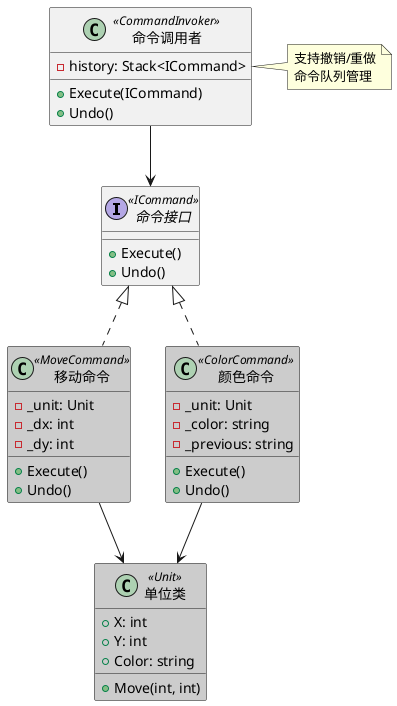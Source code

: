 @startuml

interface "命令接口" as ICommand <<ICommand>> {
  + Execute()
  + Undo()
}

class "移动命令" as MoveCommand <<MoveCommand>> #cccccc {
  - _unit: Unit
  - _dx: int
  - _dy: int
  + Execute()
  + Undo()
}

class "颜色命令" as ColorCommand <<ColorCommand>> #cccccc {
  - _unit: Unit
  - _color: string
  - _previous: string
  + Execute()
  + Undo()
}

class "命令调用者" as CommandInvoker <<CommandInvoker>> {
  - history: Stack<ICommand>
  + Execute(ICommand)
  + Undo()
}

class "单位类" as Unit <<Unit>> #cccccc {
  + X: int
  + Y: int
  + Color: string
  + Move(int, int)
}

ICommand <|.. MoveCommand
ICommand <|.. ColorCommand
MoveCommand --> Unit
ColorCommand --> Unit
CommandInvoker --> ICommand
note right of CommandInvoker
  支持撤销/重做
  命令队列管理
end note
@enduml